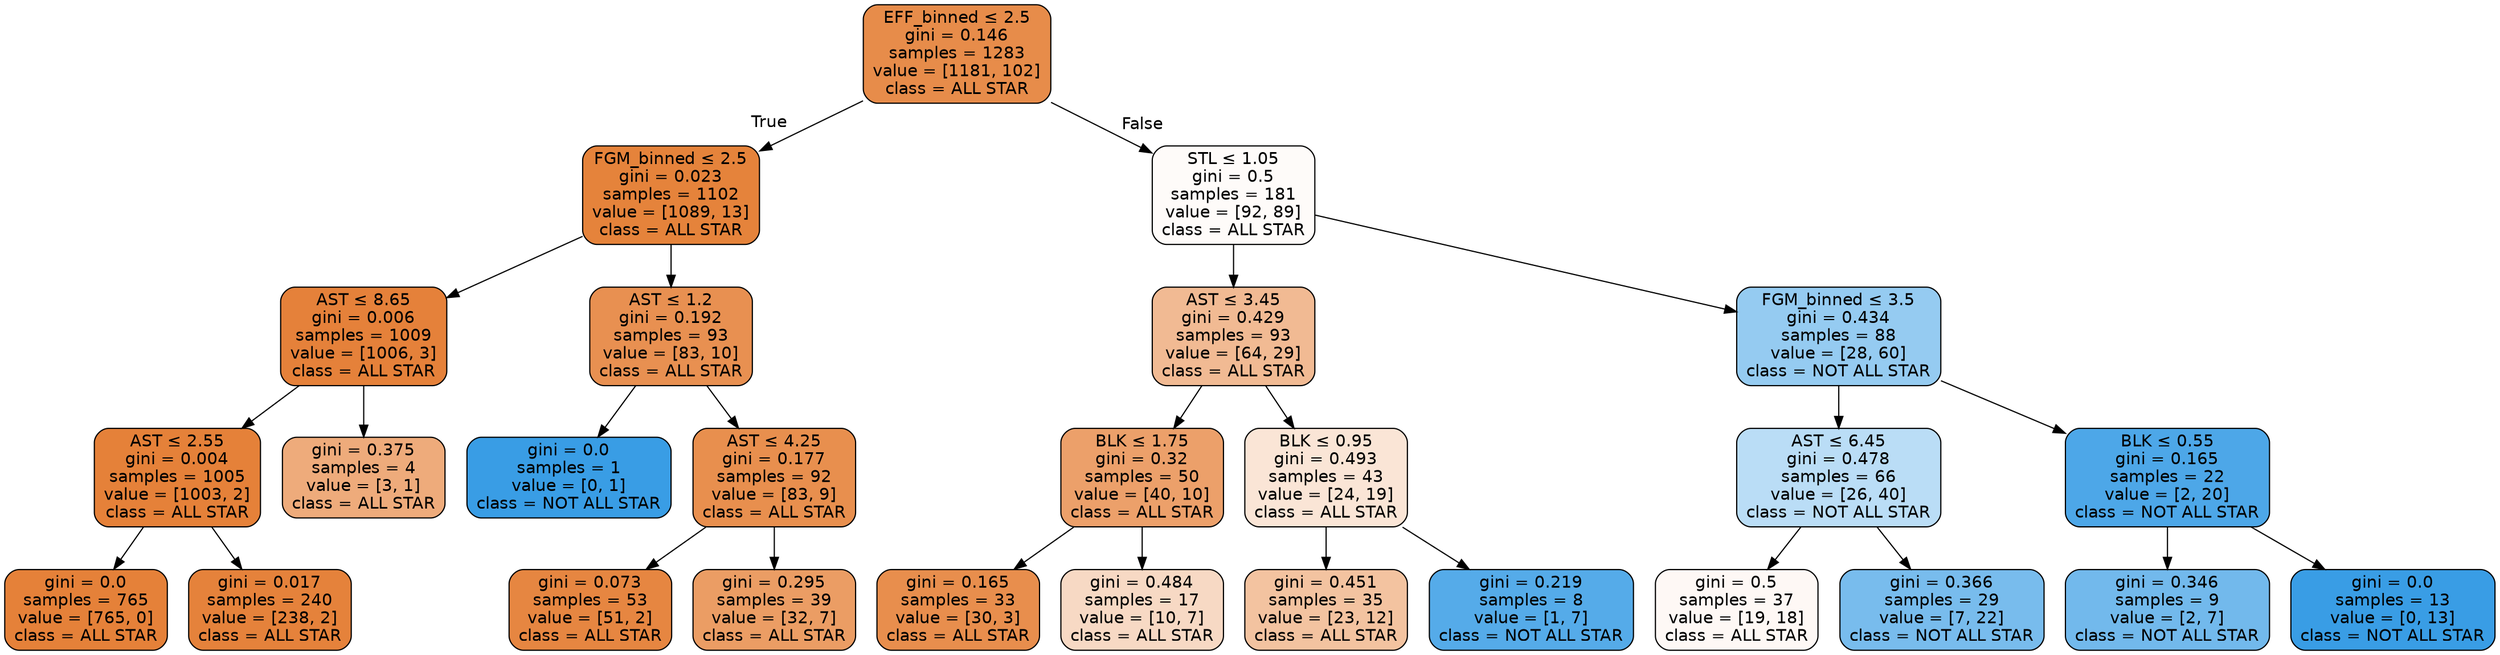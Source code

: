 digraph Tree {
node [shape=box, style="filled, rounded", color="black", fontname="helvetica"] ;
edge [fontname="helvetica"] ;
0 [label=<EFF_binned &le; 2.5<br/>gini = 0.146<br/>samples = 1283<br/>value = [1181, 102]<br/>class = ALL STAR>, fillcolor="#e78c4a"] ;
1 [label=<FGM_binned &le; 2.5<br/>gini = 0.023<br/>samples = 1102<br/>value = [1089, 13]<br/>class = ALL STAR>, fillcolor="#e5833b"] ;
0 -> 1 [labeldistance=2.5, labelangle=45, headlabel="True"] ;
2 [label=<AST &le; 8.65<br/>gini = 0.006<br/>samples = 1009<br/>value = [1006, 3]<br/>class = ALL STAR>, fillcolor="#e5813a"] ;
1 -> 2 ;
3 [label=<AST &le; 2.55<br/>gini = 0.004<br/>samples = 1005<br/>value = [1003, 2]<br/>class = ALL STAR>, fillcolor="#e58139"] ;
2 -> 3 ;
4 [label=<gini = 0.0<br/>samples = 765<br/>value = [765, 0]<br/>class = ALL STAR>, fillcolor="#e58139"] ;
3 -> 4 ;
5 [label=<gini = 0.017<br/>samples = 240<br/>value = [238, 2]<br/>class = ALL STAR>, fillcolor="#e5823b"] ;
3 -> 5 ;
6 [label=<gini = 0.375<br/>samples = 4<br/>value = [3, 1]<br/>class = ALL STAR>, fillcolor="#eeab7b"] ;
2 -> 6 ;
7 [label=<AST &le; 1.2<br/>gini = 0.192<br/>samples = 93<br/>value = [83, 10]<br/>class = ALL STAR>, fillcolor="#e89051"] ;
1 -> 7 ;
8 [label=<gini = 0.0<br/>samples = 1<br/>value = [0, 1]<br/>class = NOT ALL STAR>, fillcolor="#399de5"] ;
7 -> 8 ;
9 [label=<AST &le; 4.25<br/>gini = 0.177<br/>samples = 92<br/>value = [83, 9]<br/>class = ALL STAR>, fillcolor="#e88f4e"] ;
7 -> 9 ;
10 [label=<gini = 0.073<br/>samples = 53<br/>value = [51, 2]<br/>class = ALL STAR>, fillcolor="#e68641"] ;
9 -> 10 ;
11 [label=<gini = 0.295<br/>samples = 39<br/>value = [32, 7]<br/>class = ALL STAR>, fillcolor="#eb9d64"] ;
9 -> 11 ;
12 [label=<STL &le; 1.05<br/>gini = 0.5<br/>samples = 181<br/>value = [92, 89]<br/>class = ALL STAR>, fillcolor="#fefbf9"] ;
0 -> 12 [labeldistance=2.5, labelangle=-45, headlabel="False"] ;
13 [label=<AST &le; 3.45<br/>gini = 0.429<br/>samples = 93<br/>value = [64, 29]<br/>class = ALL STAR>, fillcolor="#f1ba93"] ;
12 -> 13 ;
14 [label=<BLK &le; 1.75<br/>gini = 0.32<br/>samples = 50<br/>value = [40, 10]<br/>class = ALL STAR>, fillcolor="#eca06a"] ;
13 -> 14 ;
15 [label=<gini = 0.165<br/>samples = 33<br/>value = [30, 3]<br/>class = ALL STAR>, fillcolor="#e88e4d"] ;
14 -> 15 ;
16 [label=<gini = 0.484<br/>samples = 17<br/>value = [10, 7]<br/>class = ALL STAR>, fillcolor="#f7d9c4"] ;
14 -> 16 ;
17 [label=<BLK &le; 0.95<br/>gini = 0.493<br/>samples = 43<br/>value = [24, 19]<br/>class = ALL STAR>, fillcolor="#fae5d6"] ;
13 -> 17 ;
18 [label=<gini = 0.451<br/>samples = 35<br/>value = [23, 12]<br/>class = ALL STAR>, fillcolor="#f3c3a0"] ;
17 -> 18 ;
19 [label=<gini = 0.219<br/>samples = 8<br/>value = [1, 7]<br/>class = NOT ALL STAR>, fillcolor="#55abe9"] ;
17 -> 19 ;
20 [label=<FGM_binned &le; 3.5<br/>gini = 0.434<br/>samples = 88<br/>value = [28, 60]<br/>class = NOT ALL STAR>, fillcolor="#95cbf1"] ;
12 -> 20 ;
21 [label=<AST &le; 6.45<br/>gini = 0.478<br/>samples = 66<br/>value = [26, 40]<br/>class = NOT ALL STAR>, fillcolor="#baddf6"] ;
20 -> 21 ;
22 [label=<gini = 0.5<br/>samples = 37<br/>value = [19, 18]<br/>class = ALL STAR>, fillcolor="#fef8f5"] ;
21 -> 22 ;
23 [label=<gini = 0.366<br/>samples = 29<br/>value = [7, 22]<br/>class = NOT ALL STAR>, fillcolor="#78bced"] ;
21 -> 23 ;
24 [label=<BLK &le; 0.55<br/>gini = 0.165<br/>samples = 22<br/>value = [2, 20]<br/>class = NOT ALL STAR>, fillcolor="#4da7e8"] ;
20 -> 24 ;
25 [label=<gini = 0.346<br/>samples = 9<br/>value = [2, 7]<br/>class = NOT ALL STAR>, fillcolor="#72b9ec"] ;
24 -> 25 ;
26 [label=<gini = 0.0<br/>samples = 13<br/>value = [0, 13]<br/>class = NOT ALL STAR>, fillcolor="#399de5"] ;
24 -> 26 ;
}